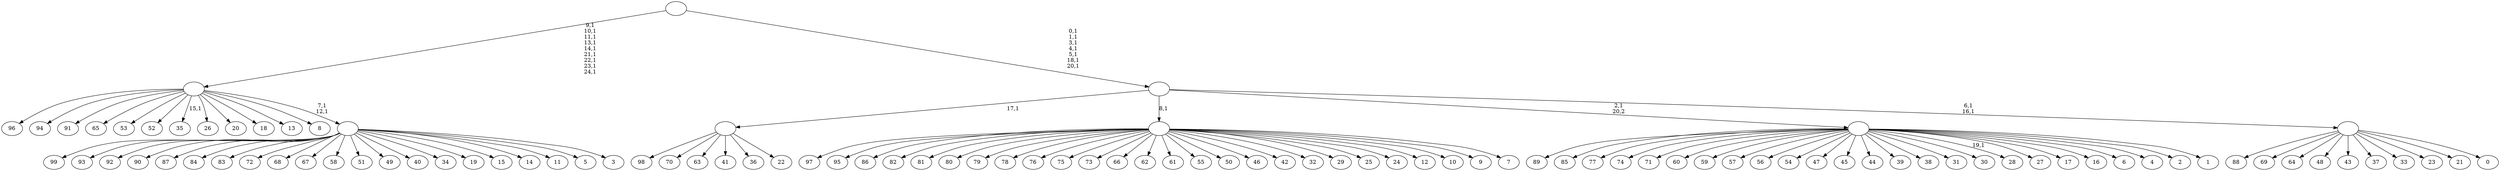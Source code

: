 digraph T {
	125 [label="99"]
	124 [label="98"]
	123 [label="97"]
	122 [label="96"]
	121 [label="95"]
	120 [label="94"]
	119 [label="93"]
	118 [label="92"]
	117 [label="91"]
	116 [label="90"]
	115 [label="89"]
	114 [label="88"]
	113 [label="87"]
	112 [label="86"]
	111 [label="85"]
	110 [label="84"]
	109 [label="83"]
	108 [label="82"]
	107 [label="81"]
	106 [label="80"]
	105 [label="79"]
	104 [label="78"]
	103 [label="77"]
	102 [label="76"]
	101 [label="75"]
	100 [label="74"]
	99 [label="73"]
	98 [label="72"]
	97 [label="71"]
	96 [label="70"]
	95 [label="69"]
	94 [label="68"]
	93 [label="67"]
	92 [label="66"]
	91 [label="65"]
	90 [label="64"]
	89 [label="63"]
	88 [label="62"]
	87 [label="61"]
	86 [label="60"]
	85 [label="59"]
	84 [label="58"]
	83 [label="57"]
	82 [label="56"]
	81 [label="55"]
	80 [label="54"]
	79 [label="53"]
	78 [label="52"]
	77 [label="51"]
	76 [label="50"]
	75 [label="49"]
	74 [label="48"]
	73 [label="47"]
	72 [label="46"]
	71 [label="45"]
	70 [label="44"]
	69 [label="43"]
	68 [label="42"]
	67 [label="41"]
	66 [label="40"]
	65 [label="39"]
	64 [label="38"]
	63 [label="37"]
	62 [label="36"]
	61 [label="35"]
	59 [label="34"]
	58 [label="33"]
	57 [label="32"]
	56 [label="31"]
	55 [label="30"]
	54 [label="29"]
	53 [label="28"]
	51 [label="27"]
	50 [label="26"]
	49 [label="25"]
	48 [label="24"]
	47 [label="23"]
	46 [label="22"]
	45 [label=""]
	44 [label="21"]
	43 [label="20"]
	42 [label="19"]
	41 [label="18"]
	40 [label="17"]
	39 [label="16"]
	38 [label="15"]
	37 [label="14"]
	36 [label="13"]
	35 [label="12"]
	34 [label="11"]
	33 [label="10"]
	32 [label="9"]
	31 [label="8"]
	30 [label="7"]
	29 [label=""]
	28 [label="6"]
	27 [label="5"]
	26 [label="4"]
	25 [label="3"]
	24 [label=""]
	22 [label=""]
	13 [label="2"]
	12 [label="1"]
	11 [label=""]
	10 [label="0"]
	9 [label=""]
	7 [label=""]
	0 [label=""]
	45 -> 124 [label=""]
	45 -> 96 [label=""]
	45 -> 89 [label=""]
	45 -> 67 [label=""]
	45 -> 62 [label=""]
	45 -> 46 [label=""]
	29 -> 123 [label=""]
	29 -> 121 [label=""]
	29 -> 112 [label=""]
	29 -> 108 [label=""]
	29 -> 107 [label=""]
	29 -> 106 [label=""]
	29 -> 105 [label=""]
	29 -> 104 [label=""]
	29 -> 102 [label=""]
	29 -> 101 [label=""]
	29 -> 99 [label=""]
	29 -> 92 [label=""]
	29 -> 88 [label=""]
	29 -> 87 [label=""]
	29 -> 81 [label=""]
	29 -> 76 [label=""]
	29 -> 72 [label=""]
	29 -> 68 [label=""]
	29 -> 57 [label=""]
	29 -> 54 [label=""]
	29 -> 49 [label=""]
	29 -> 48 [label=""]
	29 -> 35 [label=""]
	29 -> 33 [label=""]
	29 -> 32 [label=""]
	29 -> 30 [label=""]
	24 -> 125 [label=""]
	24 -> 119 [label=""]
	24 -> 118 [label=""]
	24 -> 116 [label=""]
	24 -> 113 [label=""]
	24 -> 110 [label=""]
	24 -> 109 [label=""]
	24 -> 98 [label=""]
	24 -> 94 [label=""]
	24 -> 93 [label=""]
	24 -> 84 [label=""]
	24 -> 77 [label=""]
	24 -> 75 [label=""]
	24 -> 66 [label=""]
	24 -> 59 [label=""]
	24 -> 42 [label=""]
	24 -> 38 [label=""]
	24 -> 37 [label=""]
	24 -> 34 [label=""]
	24 -> 27 [label=""]
	24 -> 25 [label=""]
	22 -> 24 [label="7,1\n12,1"]
	22 -> 61 [label="15,1"]
	22 -> 122 [label=""]
	22 -> 120 [label=""]
	22 -> 117 [label=""]
	22 -> 91 [label=""]
	22 -> 79 [label=""]
	22 -> 78 [label=""]
	22 -> 50 [label=""]
	22 -> 43 [label=""]
	22 -> 41 [label=""]
	22 -> 36 [label=""]
	22 -> 31 [label=""]
	11 -> 53 [label="19,1"]
	11 -> 115 [label=""]
	11 -> 111 [label=""]
	11 -> 103 [label=""]
	11 -> 100 [label=""]
	11 -> 97 [label=""]
	11 -> 86 [label=""]
	11 -> 85 [label=""]
	11 -> 83 [label=""]
	11 -> 82 [label=""]
	11 -> 80 [label=""]
	11 -> 73 [label=""]
	11 -> 71 [label=""]
	11 -> 70 [label=""]
	11 -> 65 [label=""]
	11 -> 64 [label=""]
	11 -> 56 [label=""]
	11 -> 55 [label=""]
	11 -> 51 [label=""]
	11 -> 40 [label=""]
	11 -> 39 [label=""]
	11 -> 28 [label=""]
	11 -> 26 [label=""]
	11 -> 13 [label=""]
	11 -> 12 [label=""]
	9 -> 114 [label=""]
	9 -> 95 [label=""]
	9 -> 90 [label=""]
	9 -> 74 [label=""]
	9 -> 69 [label=""]
	9 -> 63 [label=""]
	9 -> 58 [label=""]
	9 -> 47 [label=""]
	9 -> 44 [label=""]
	9 -> 10 [label=""]
	7 -> 9 [label="6,1\n16,1"]
	7 -> 45 [label="17,1"]
	7 -> 29 [label="8,1"]
	7 -> 11 [label="2,1\n20,2"]
	0 -> 7 [label="0,1\n1,1\n3,1\n4,1\n5,1\n18,1\n20,1"]
	0 -> 22 [label="9,1\n10,1\n11,1\n13,1\n14,1\n21,1\n22,1\n23,1\n24,1"]
}
